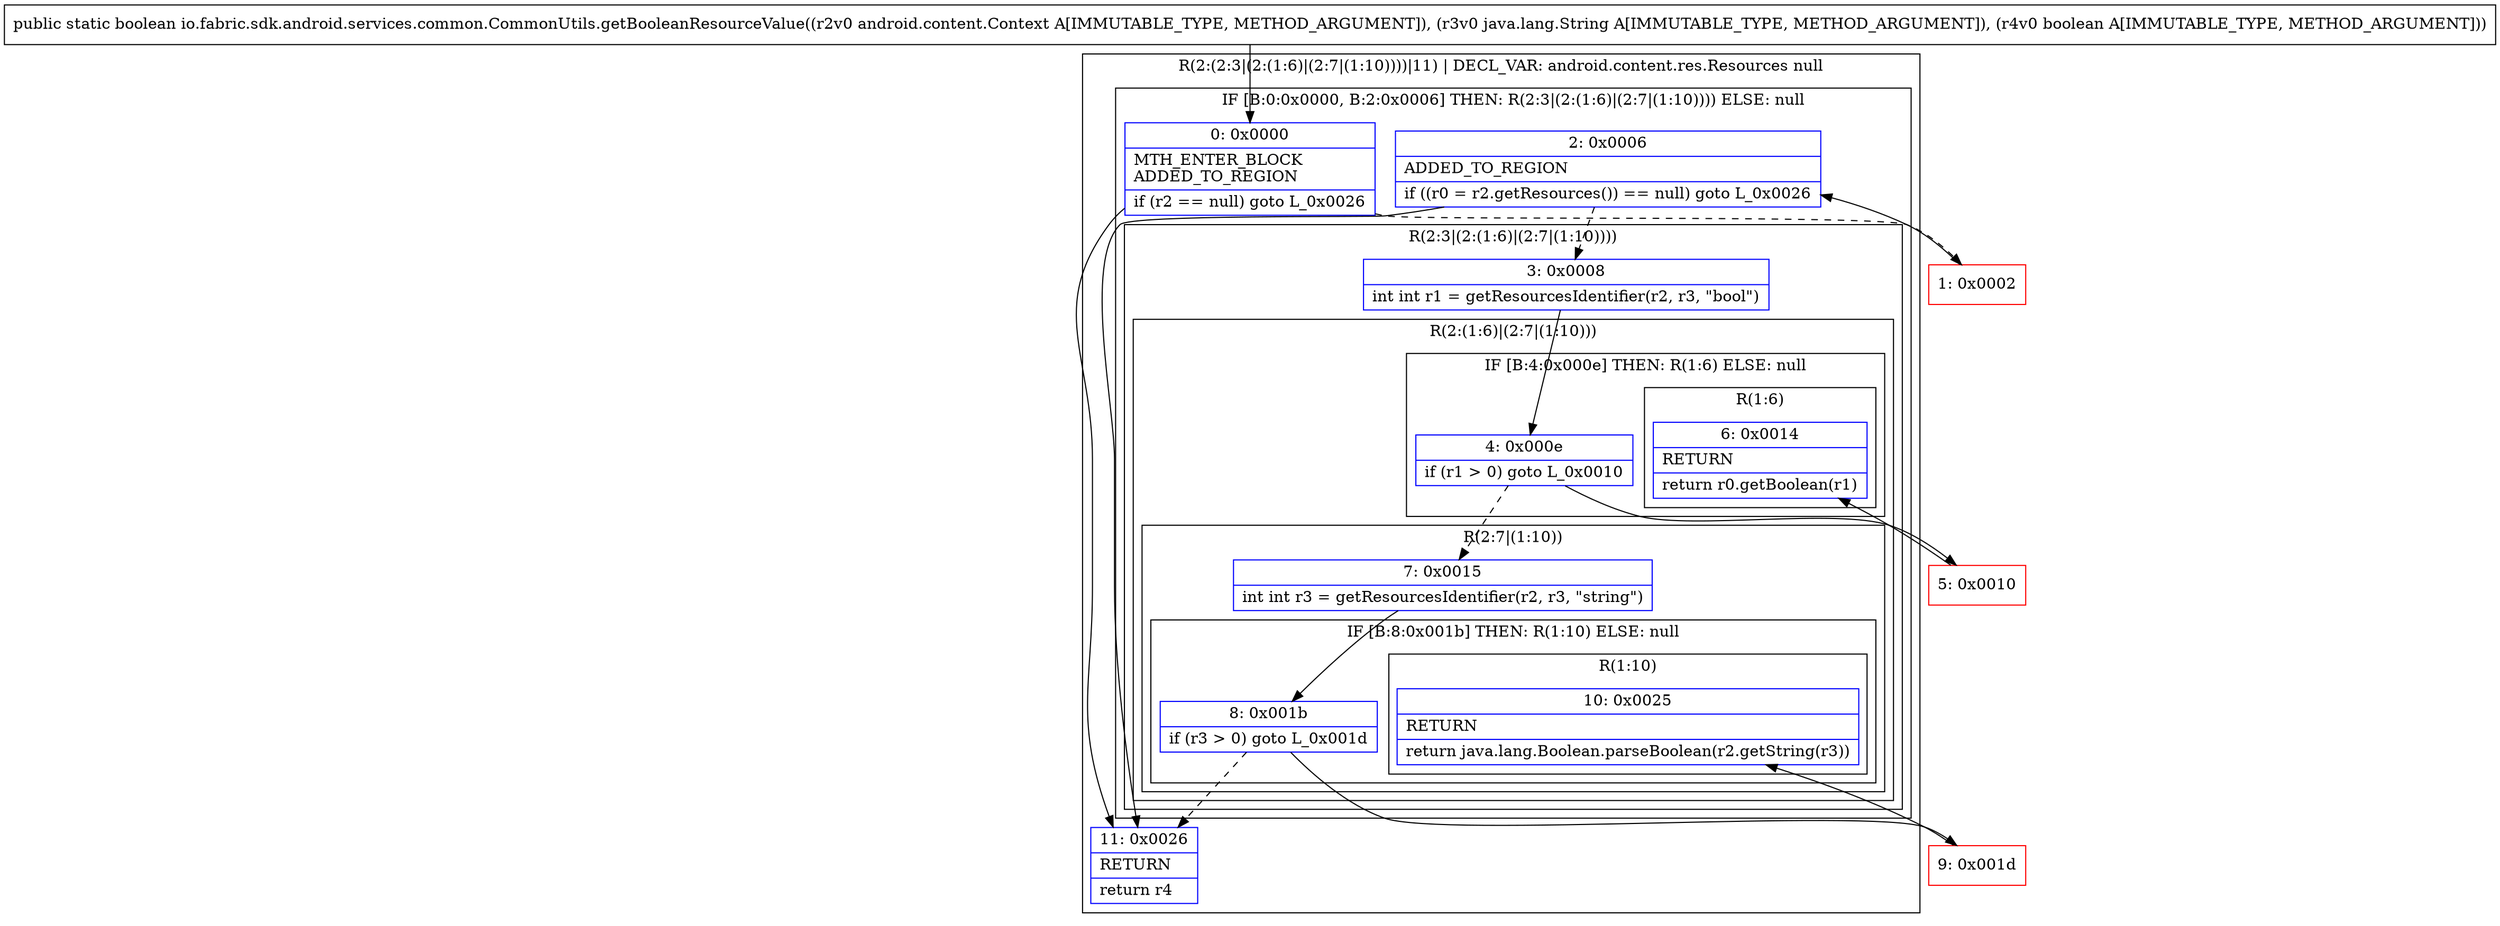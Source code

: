 digraph "CFG forio.fabric.sdk.android.services.common.CommonUtils.getBooleanResourceValue(Landroid\/content\/Context;Ljava\/lang\/String;Z)Z" {
subgraph cluster_Region_1723243713 {
label = "R(2:(2:3|(2:(1:6)|(2:7|(1:10))))|11) | DECL_VAR: android.content.res.Resources null\l";
node [shape=record,color=blue];
subgraph cluster_IfRegion_1381909652 {
label = "IF [B:0:0x0000, B:2:0x0006] THEN: R(2:3|(2:(1:6)|(2:7|(1:10)))) ELSE: null";
node [shape=record,color=blue];
Node_0 [shape=record,label="{0\:\ 0x0000|MTH_ENTER_BLOCK\lADDED_TO_REGION\l|if (r2 == null) goto L_0x0026\l}"];
Node_2 [shape=record,label="{2\:\ 0x0006|ADDED_TO_REGION\l|if ((r0 = r2.getResources()) == null) goto L_0x0026\l}"];
subgraph cluster_Region_743323453 {
label = "R(2:3|(2:(1:6)|(2:7|(1:10))))";
node [shape=record,color=blue];
Node_3 [shape=record,label="{3\:\ 0x0008|int int r1 = getResourcesIdentifier(r2, r3, \"bool\")\l}"];
subgraph cluster_Region_1145506270 {
label = "R(2:(1:6)|(2:7|(1:10)))";
node [shape=record,color=blue];
subgraph cluster_IfRegion_1996133023 {
label = "IF [B:4:0x000e] THEN: R(1:6) ELSE: null";
node [shape=record,color=blue];
Node_4 [shape=record,label="{4\:\ 0x000e|if (r1 \> 0) goto L_0x0010\l}"];
subgraph cluster_Region_1506283296 {
label = "R(1:6)";
node [shape=record,color=blue];
Node_6 [shape=record,label="{6\:\ 0x0014|RETURN\l|return r0.getBoolean(r1)\l}"];
}
}
subgraph cluster_Region_1532268358 {
label = "R(2:7|(1:10))";
node [shape=record,color=blue];
Node_7 [shape=record,label="{7\:\ 0x0015|int int r3 = getResourcesIdentifier(r2, r3, \"string\")\l}"];
subgraph cluster_IfRegion_108969166 {
label = "IF [B:8:0x001b] THEN: R(1:10) ELSE: null";
node [shape=record,color=blue];
Node_8 [shape=record,label="{8\:\ 0x001b|if (r3 \> 0) goto L_0x001d\l}"];
subgraph cluster_Region_615692532 {
label = "R(1:10)";
node [shape=record,color=blue];
Node_10 [shape=record,label="{10\:\ 0x0025|RETURN\l|return java.lang.Boolean.parseBoolean(r2.getString(r3))\l}"];
}
}
}
}
}
}
Node_11 [shape=record,label="{11\:\ 0x0026|RETURN\l|return r4\l}"];
}
Node_1 [shape=record,color=red,label="{1\:\ 0x0002}"];
Node_5 [shape=record,color=red,label="{5\:\ 0x0010}"];
Node_9 [shape=record,color=red,label="{9\:\ 0x001d}"];
MethodNode[shape=record,label="{public static boolean io.fabric.sdk.android.services.common.CommonUtils.getBooleanResourceValue((r2v0 android.content.Context A[IMMUTABLE_TYPE, METHOD_ARGUMENT]), (r3v0 java.lang.String A[IMMUTABLE_TYPE, METHOD_ARGUMENT]), (r4v0 boolean A[IMMUTABLE_TYPE, METHOD_ARGUMENT])) }"];
MethodNode -> Node_0;
Node_0 -> Node_1[style=dashed];
Node_0 -> Node_11;
Node_2 -> Node_3[style=dashed];
Node_2 -> Node_11;
Node_3 -> Node_4;
Node_4 -> Node_5;
Node_4 -> Node_7[style=dashed];
Node_7 -> Node_8;
Node_8 -> Node_9;
Node_8 -> Node_11[style=dashed];
Node_1 -> Node_2;
Node_5 -> Node_6;
Node_9 -> Node_10;
}

